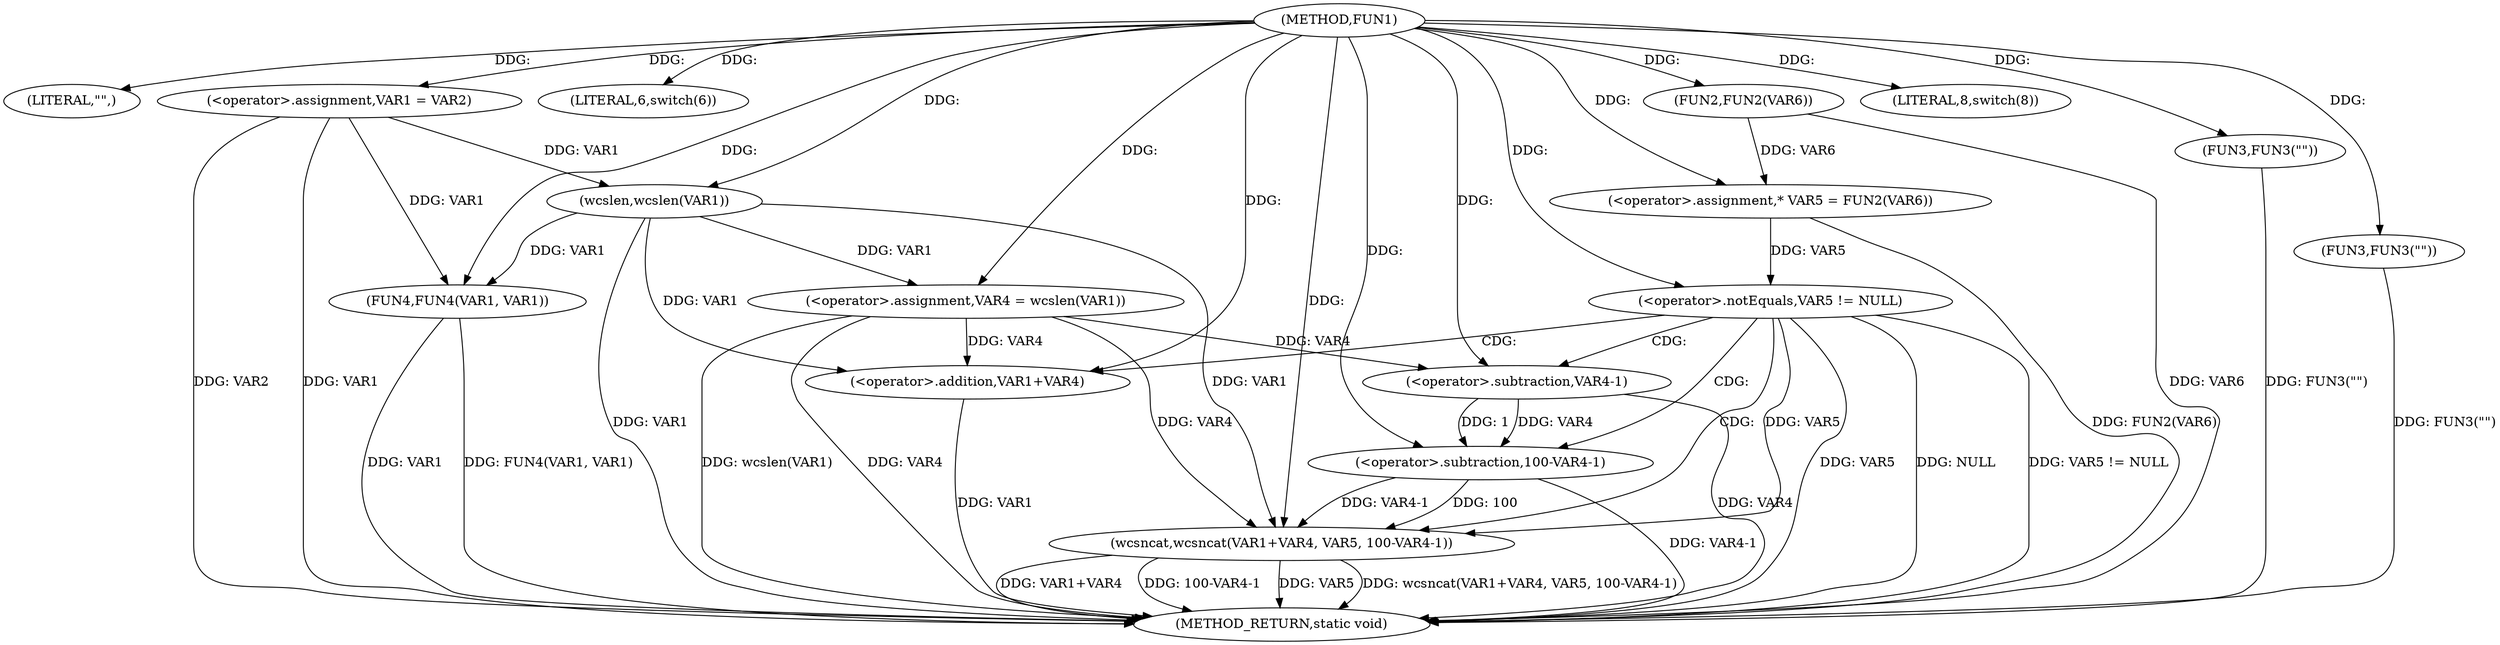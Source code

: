 digraph FUN1 {  
"1000100" [label = "(METHOD,FUN1)" ]
"1000154" [label = "(METHOD_RETURN,static void)" ]
"1000103" [label = "(LITERAL,\"\",)" ]
"1000104" [label = "(<operator>.assignment,VAR1 = VAR2)" ]
"1000108" [label = "(LITERAL,6,switch(6))" ]
"1000113" [label = "(<operator>.assignment,VAR4 = wcslen(VAR1))" ]
"1000115" [label = "(wcslen,wcslen(VAR1))" ]
"1000118" [label = "(<operator>.assignment,* VAR5 = FUN2(VAR6))" ]
"1000120" [label = "(FUN2,FUN2(VAR6))" ]
"1000123" [label = "(<operator>.notEquals,VAR5 != NULL)" ]
"1000127" [label = "(wcsncat,wcsncat(VAR1+VAR4, VAR5, 100-VAR4-1))" ]
"1000128" [label = "(<operator>.addition,VAR1+VAR4)" ]
"1000132" [label = "(<operator>.subtraction,100-VAR4-1)" ]
"1000134" [label = "(<operator>.subtraction,VAR4-1)" ]
"1000139" [label = "(FUN3,FUN3(\"\"))" ]
"1000143" [label = "(LITERAL,8,switch(8))" ]
"1000146" [label = "(FUN3,FUN3(\"\"))" ]
"1000150" [label = "(FUN4,FUN4(VAR1, VAR1))" ]
  "1000123" -> "1000154"  [ label = "DDG: NULL"] 
  "1000150" -> "1000154"  [ label = "DDG: VAR1"] 
  "1000104" -> "1000154"  [ label = "DDG: VAR1"] 
  "1000113" -> "1000154"  [ label = "DDG: VAR4"] 
  "1000127" -> "1000154"  [ label = "DDG: wcsncat(VAR1+VAR4, VAR5, 100-VAR4-1)"] 
  "1000150" -> "1000154"  [ label = "DDG: FUN4(VAR1, VAR1)"] 
  "1000127" -> "1000154"  [ label = "DDG: VAR1+VAR4"] 
  "1000146" -> "1000154"  [ label = "DDG: FUN3(\"\")"] 
  "1000115" -> "1000154"  [ label = "DDG: VAR1"] 
  "1000104" -> "1000154"  [ label = "DDG: VAR2"] 
  "1000123" -> "1000154"  [ label = "DDG: VAR5 != NULL"] 
  "1000127" -> "1000154"  [ label = "DDG: 100-VAR4-1"] 
  "1000139" -> "1000154"  [ label = "DDG: FUN3(\"\")"] 
  "1000128" -> "1000154"  [ label = "DDG: VAR1"] 
  "1000132" -> "1000154"  [ label = "DDG: VAR4-1"] 
  "1000113" -> "1000154"  [ label = "DDG: wcslen(VAR1)"] 
  "1000120" -> "1000154"  [ label = "DDG: VAR6"] 
  "1000134" -> "1000154"  [ label = "DDG: VAR4"] 
  "1000118" -> "1000154"  [ label = "DDG: FUN2(VAR6)"] 
  "1000127" -> "1000154"  [ label = "DDG: VAR5"] 
  "1000123" -> "1000154"  [ label = "DDG: VAR5"] 
  "1000100" -> "1000103"  [ label = "DDG: "] 
  "1000100" -> "1000104"  [ label = "DDG: "] 
  "1000100" -> "1000108"  [ label = "DDG: "] 
  "1000115" -> "1000113"  [ label = "DDG: VAR1"] 
  "1000100" -> "1000113"  [ label = "DDG: "] 
  "1000104" -> "1000115"  [ label = "DDG: VAR1"] 
  "1000100" -> "1000115"  [ label = "DDG: "] 
  "1000120" -> "1000118"  [ label = "DDG: VAR6"] 
  "1000100" -> "1000118"  [ label = "DDG: "] 
  "1000100" -> "1000120"  [ label = "DDG: "] 
  "1000118" -> "1000123"  [ label = "DDG: VAR5"] 
  "1000100" -> "1000123"  [ label = "DDG: "] 
  "1000115" -> "1000127"  [ label = "DDG: VAR1"] 
  "1000100" -> "1000127"  [ label = "DDG: "] 
  "1000113" -> "1000127"  [ label = "DDG: VAR4"] 
  "1000115" -> "1000128"  [ label = "DDG: VAR1"] 
  "1000100" -> "1000128"  [ label = "DDG: "] 
  "1000113" -> "1000128"  [ label = "DDG: VAR4"] 
  "1000123" -> "1000127"  [ label = "DDG: VAR5"] 
  "1000132" -> "1000127"  [ label = "DDG: 100"] 
  "1000132" -> "1000127"  [ label = "DDG: VAR4-1"] 
  "1000100" -> "1000132"  [ label = "DDG: "] 
  "1000134" -> "1000132"  [ label = "DDG: VAR4"] 
  "1000134" -> "1000132"  [ label = "DDG: 1"] 
  "1000100" -> "1000134"  [ label = "DDG: "] 
  "1000113" -> "1000134"  [ label = "DDG: VAR4"] 
  "1000100" -> "1000139"  [ label = "DDG: "] 
  "1000100" -> "1000143"  [ label = "DDG: "] 
  "1000100" -> "1000146"  [ label = "DDG: "] 
  "1000104" -> "1000150"  [ label = "DDG: VAR1"] 
  "1000115" -> "1000150"  [ label = "DDG: VAR1"] 
  "1000100" -> "1000150"  [ label = "DDG: "] 
  "1000123" -> "1000127"  [ label = "CDG: "] 
  "1000123" -> "1000132"  [ label = "CDG: "] 
  "1000123" -> "1000128"  [ label = "CDG: "] 
  "1000123" -> "1000134"  [ label = "CDG: "] 
}
